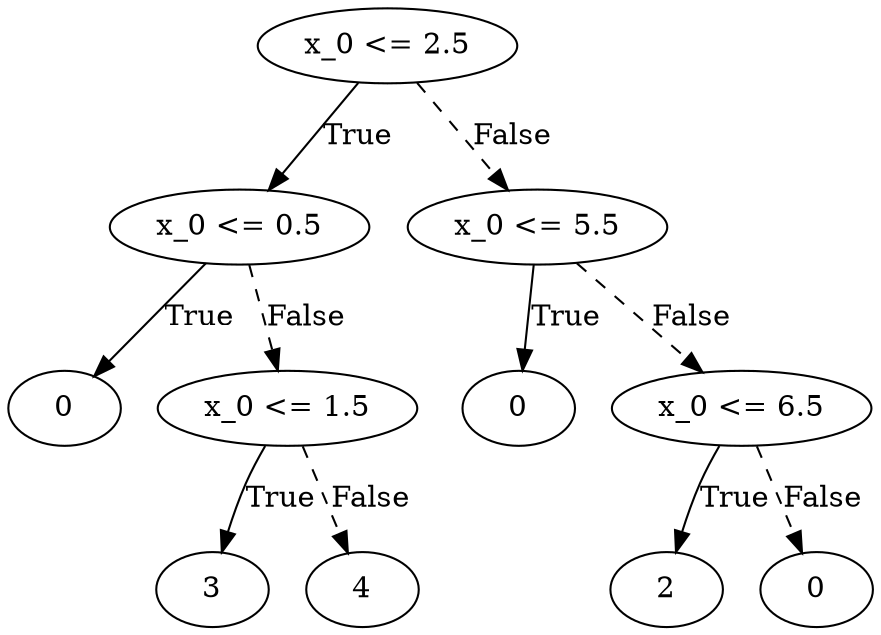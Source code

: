 digraph {
0 [label="x_0 <= 2.5"];
1 [label="x_0 <= 0.5"];
2 [label="0"];
1 -> 2 [label="True"];
3 [label="x_0 <= 1.5"];
4 [label="3"];
3 -> 4 [label="True"];
5 [label="4"];
3 -> 5 [style="dashed", label="False"];
1 -> 3 [style="dashed", label="False"];
0 -> 1 [label="True"];
6 [label="x_0 <= 5.5"];
7 [label="0"];
6 -> 7 [label="True"];
8 [label="x_0 <= 6.5"];
9 [label="2"];
8 -> 9 [label="True"];
10 [label="0"];
8 -> 10 [style="dashed", label="False"];
6 -> 8 [style="dashed", label="False"];
0 -> 6 [style="dashed", label="False"];

}